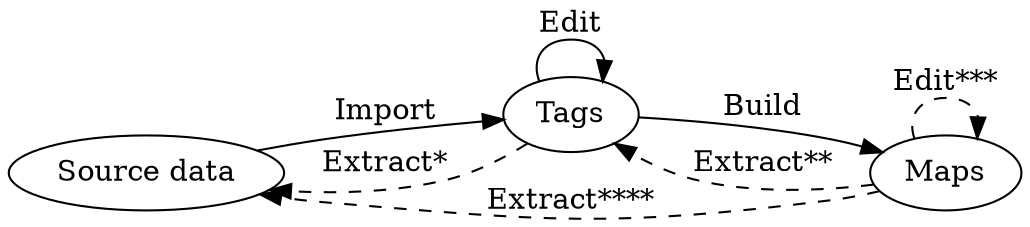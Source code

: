 digraph G {
  rankdir = LR;

  data [label="Source data"];
  tags [label="Tags"];
  map [label="Maps"];

  data -> tags [label="Import"];
  tags -> tags [label="Edit"];
  tags -> map [label="Build"];
  map -> map [label="Edit***", style="dashed"];

  map -> tags [label="Extract**", style="dashed"];
  tags -> data [label="Extract*", style="dashed"];
  map -> data [label="Extract****", style="dashed"];
}

